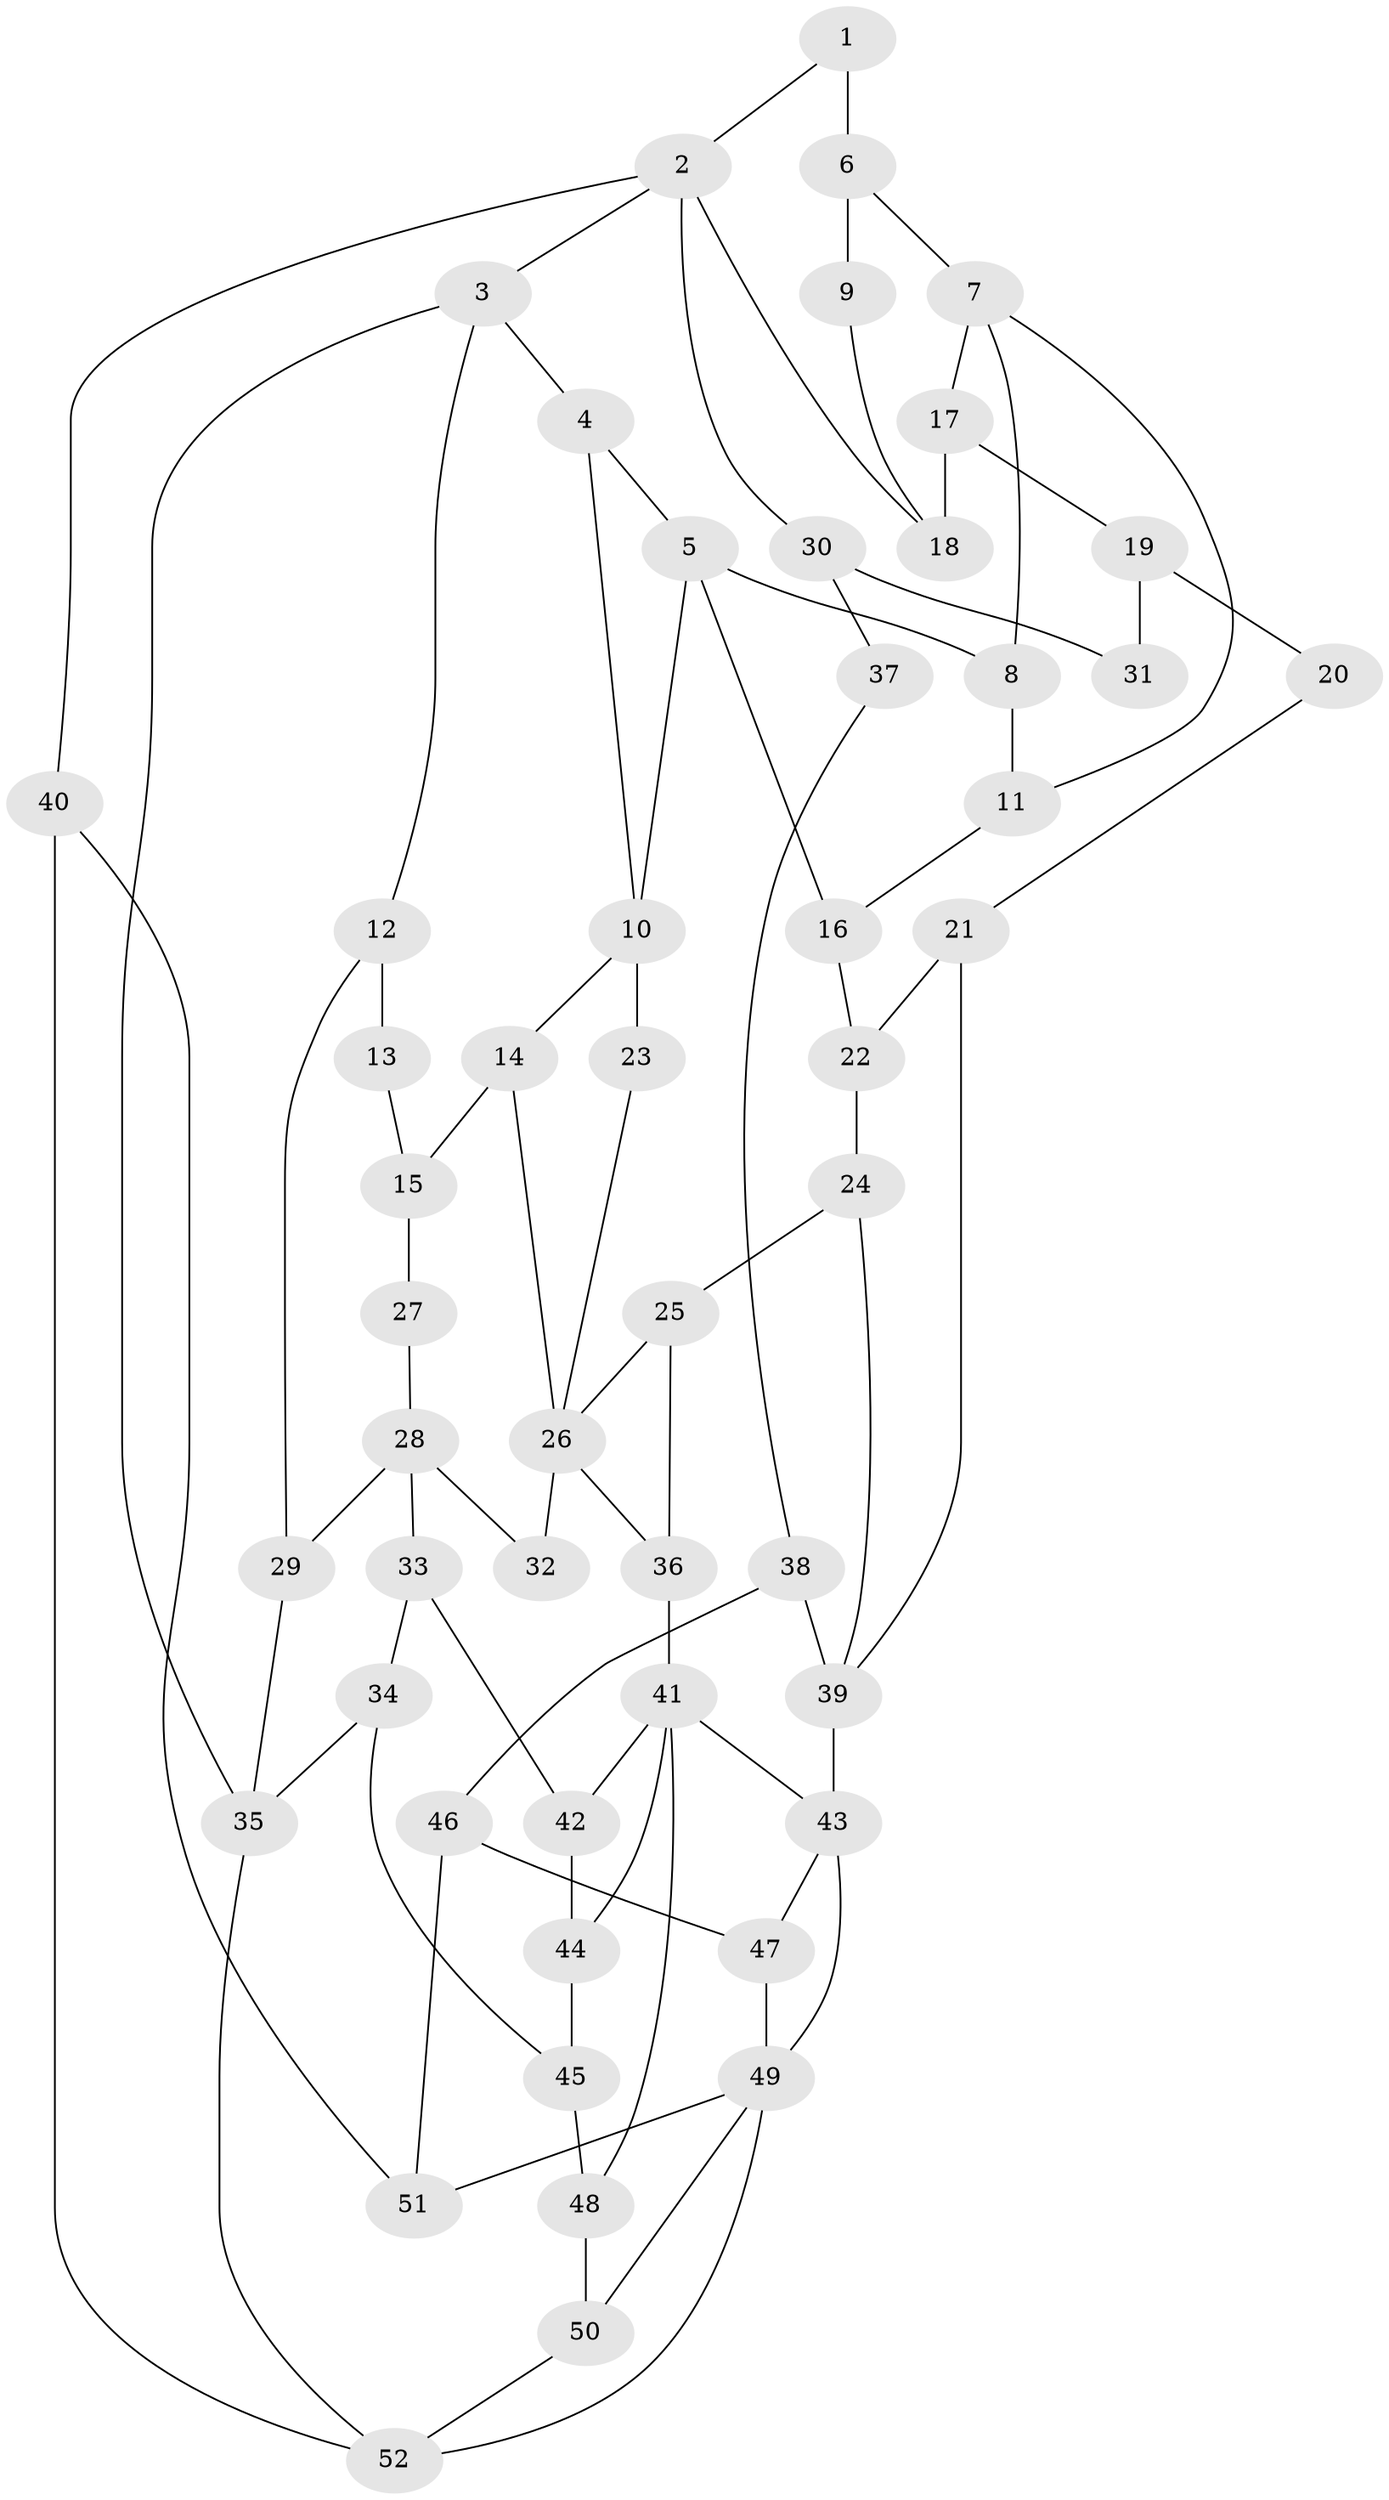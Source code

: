 // original degree distribution, {3: 0.02912621359223301, 6: 0.20388349514563106, 5: 0.5533980582524272, 4: 0.21359223300970873}
// Generated by graph-tools (version 1.1) at 2025/38/03/09/25 02:38:53]
// undirected, 52 vertices, 82 edges
graph export_dot {
graph [start="1"]
  node [color=gray90,style=filled];
  1;
  2;
  3;
  4;
  5;
  6;
  7;
  8;
  9;
  10;
  11;
  12;
  13;
  14;
  15;
  16;
  17;
  18;
  19;
  20;
  21;
  22;
  23;
  24;
  25;
  26;
  27;
  28;
  29;
  30;
  31;
  32;
  33;
  34;
  35;
  36;
  37;
  38;
  39;
  40;
  41;
  42;
  43;
  44;
  45;
  46;
  47;
  48;
  49;
  50;
  51;
  52;
  1 -- 2 [weight=1.0];
  1 -- 6 [weight=2.0];
  2 -- 3 [weight=1.0];
  2 -- 18 [weight=1.0];
  2 -- 30 [weight=2.0];
  2 -- 40 [weight=2.0];
  3 -- 4 [weight=1.0];
  3 -- 12 [weight=1.0];
  3 -- 35 [weight=1.0];
  4 -- 5 [weight=1.0];
  4 -- 10 [weight=1.0];
  5 -- 8 [weight=1.0];
  5 -- 10 [weight=1.0];
  5 -- 16 [weight=2.0];
  6 -- 7 [weight=2.0];
  6 -- 9 [weight=2.0];
  7 -- 8 [weight=1.0];
  7 -- 11 [weight=1.0];
  7 -- 17 [weight=2.0];
  8 -- 11 [weight=1.0];
  9 -- 18 [weight=1.0];
  10 -- 14 [weight=1.0];
  10 -- 23 [weight=2.0];
  11 -- 16 [weight=1.0];
  12 -- 13 [weight=1.0];
  12 -- 29 [weight=1.0];
  13 -- 15 [weight=1.0];
  14 -- 15 [weight=1.0];
  14 -- 26 [weight=1.0];
  15 -- 27 [weight=1.0];
  16 -- 22 [weight=1.0];
  17 -- 18 [weight=1.0];
  17 -- 19 [weight=2.0];
  19 -- 20 [weight=2.0];
  19 -- 31 [weight=2.0];
  20 -- 21 [weight=1.0];
  21 -- 22 [weight=1.0];
  21 -- 39 [weight=1.0];
  22 -- 24 [weight=1.0];
  23 -- 26 [weight=1.0];
  24 -- 25 [weight=1.0];
  24 -- 39 [weight=1.0];
  25 -- 26 [weight=1.0];
  25 -- 36 [weight=1.0];
  26 -- 32 [weight=2.0];
  26 -- 36 [weight=1.0];
  27 -- 28 [weight=2.0];
  28 -- 29 [weight=1.0];
  28 -- 32 [weight=2.0];
  28 -- 33 [weight=1.0];
  29 -- 35 [weight=1.0];
  30 -- 31 [weight=2.0];
  30 -- 37 [weight=2.0];
  33 -- 34 [weight=1.0];
  33 -- 42 [weight=1.0];
  34 -- 35 [weight=1.0];
  34 -- 45 [weight=1.0];
  35 -- 52 [weight=1.0];
  36 -- 41 [weight=1.0];
  37 -- 38 [weight=1.0];
  38 -- 39 [weight=1.0];
  38 -- 46 [weight=1.0];
  39 -- 43 [weight=2.0];
  40 -- 51 [weight=1.0];
  40 -- 52 [weight=1.0];
  41 -- 42 [weight=1.0];
  41 -- 43 [weight=1.0];
  41 -- 44 [weight=1.0];
  41 -- 48 [weight=1.0];
  42 -- 44 [weight=2.0];
  43 -- 47 [weight=2.0];
  43 -- 49 [weight=1.0];
  44 -- 45 [weight=1.0];
  45 -- 48 [weight=1.0];
  46 -- 47 [weight=1.0];
  46 -- 51 [weight=1.0];
  47 -- 49 [weight=1.0];
  48 -- 50 [weight=1.0];
  49 -- 50 [weight=1.0];
  49 -- 51 [weight=2.0];
  49 -- 52 [weight=1.0];
  50 -- 52 [weight=1.0];
}
